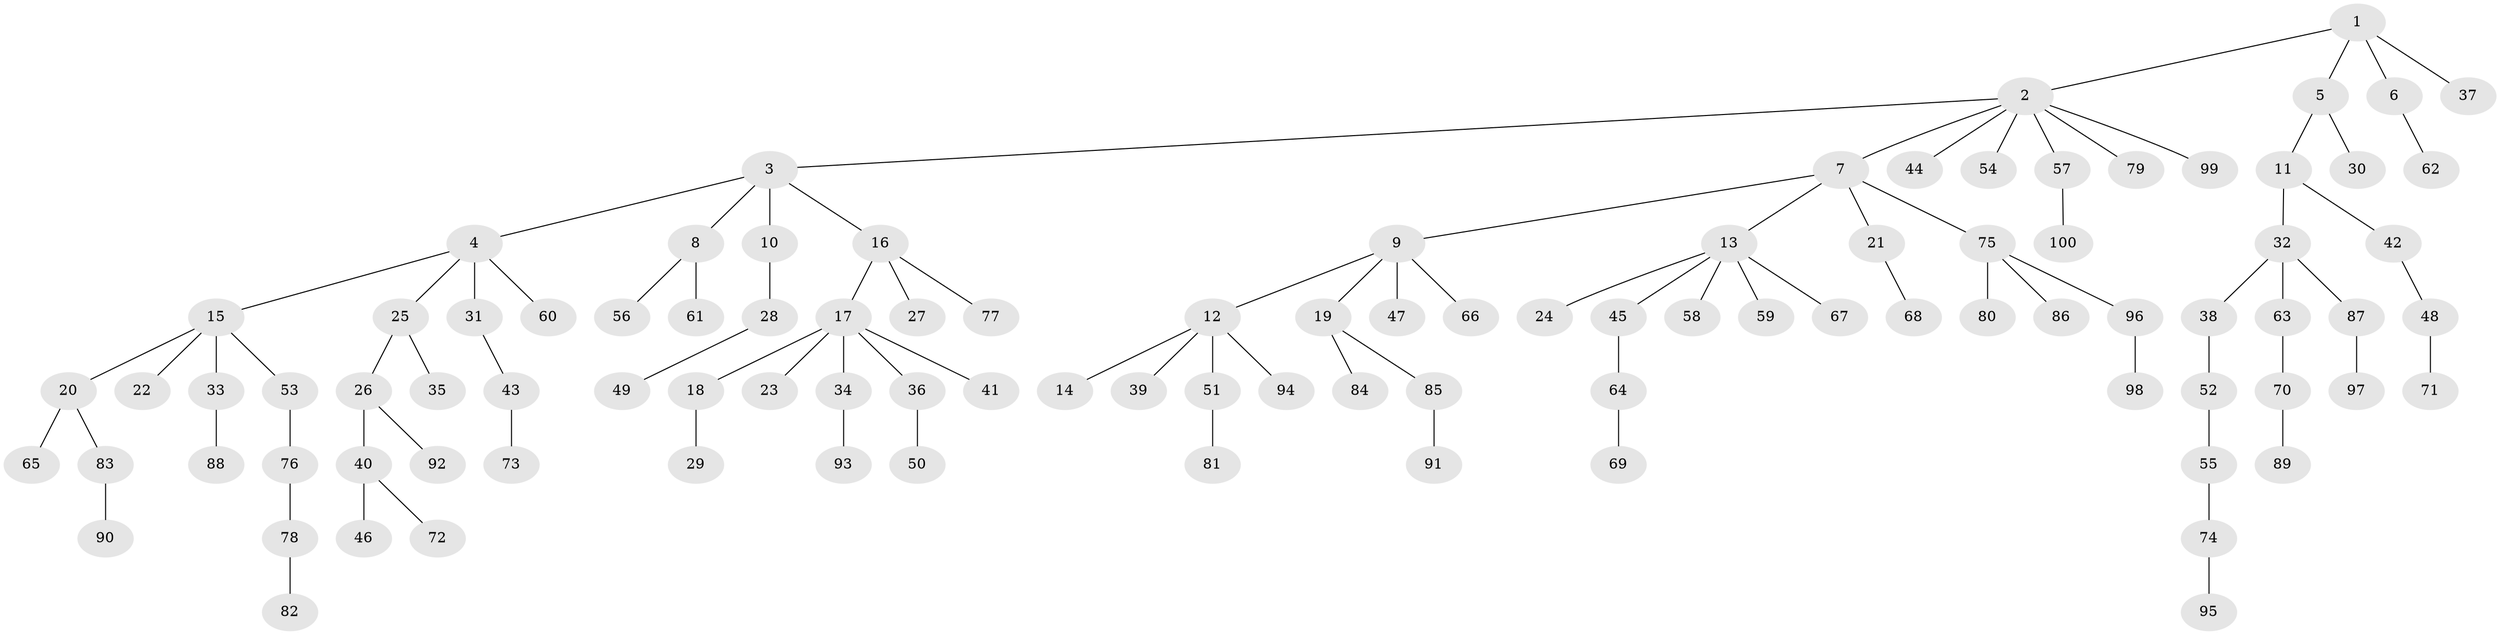 // Generated by graph-tools (version 1.1) at 2025/11/02/21/25 10:11:10]
// undirected, 100 vertices, 99 edges
graph export_dot {
graph [start="1"]
  node [color=gray90,style=filled];
  1;
  2;
  3;
  4;
  5;
  6;
  7;
  8;
  9;
  10;
  11;
  12;
  13;
  14;
  15;
  16;
  17;
  18;
  19;
  20;
  21;
  22;
  23;
  24;
  25;
  26;
  27;
  28;
  29;
  30;
  31;
  32;
  33;
  34;
  35;
  36;
  37;
  38;
  39;
  40;
  41;
  42;
  43;
  44;
  45;
  46;
  47;
  48;
  49;
  50;
  51;
  52;
  53;
  54;
  55;
  56;
  57;
  58;
  59;
  60;
  61;
  62;
  63;
  64;
  65;
  66;
  67;
  68;
  69;
  70;
  71;
  72;
  73;
  74;
  75;
  76;
  77;
  78;
  79;
  80;
  81;
  82;
  83;
  84;
  85;
  86;
  87;
  88;
  89;
  90;
  91;
  92;
  93;
  94;
  95;
  96;
  97;
  98;
  99;
  100;
  1 -- 2;
  1 -- 5;
  1 -- 6;
  1 -- 37;
  2 -- 3;
  2 -- 7;
  2 -- 44;
  2 -- 54;
  2 -- 57;
  2 -- 79;
  2 -- 99;
  3 -- 4;
  3 -- 8;
  3 -- 10;
  3 -- 16;
  4 -- 15;
  4 -- 25;
  4 -- 31;
  4 -- 60;
  5 -- 11;
  5 -- 30;
  6 -- 62;
  7 -- 9;
  7 -- 13;
  7 -- 21;
  7 -- 75;
  8 -- 56;
  8 -- 61;
  9 -- 12;
  9 -- 19;
  9 -- 47;
  9 -- 66;
  10 -- 28;
  11 -- 32;
  11 -- 42;
  12 -- 14;
  12 -- 39;
  12 -- 51;
  12 -- 94;
  13 -- 24;
  13 -- 45;
  13 -- 58;
  13 -- 59;
  13 -- 67;
  15 -- 20;
  15 -- 22;
  15 -- 33;
  15 -- 53;
  16 -- 17;
  16 -- 27;
  16 -- 77;
  17 -- 18;
  17 -- 23;
  17 -- 34;
  17 -- 36;
  17 -- 41;
  18 -- 29;
  19 -- 84;
  19 -- 85;
  20 -- 65;
  20 -- 83;
  21 -- 68;
  25 -- 26;
  25 -- 35;
  26 -- 40;
  26 -- 92;
  28 -- 49;
  31 -- 43;
  32 -- 38;
  32 -- 63;
  32 -- 87;
  33 -- 88;
  34 -- 93;
  36 -- 50;
  38 -- 52;
  40 -- 46;
  40 -- 72;
  42 -- 48;
  43 -- 73;
  45 -- 64;
  48 -- 71;
  51 -- 81;
  52 -- 55;
  53 -- 76;
  55 -- 74;
  57 -- 100;
  63 -- 70;
  64 -- 69;
  70 -- 89;
  74 -- 95;
  75 -- 80;
  75 -- 86;
  75 -- 96;
  76 -- 78;
  78 -- 82;
  83 -- 90;
  85 -- 91;
  87 -- 97;
  96 -- 98;
}
